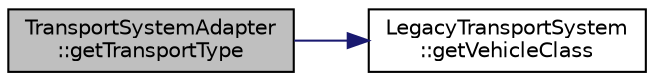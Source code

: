digraph "TransportSystemAdapter::getTransportType"
{
 // LATEX_PDF_SIZE
  edge [fontname="Helvetica",fontsize="10",labelfontname="Helvetica",labelfontsize="10"];
  node [fontname="Helvetica",fontsize="10",shape=record];
  rankdir="LR";
  Node1 [label="TransportSystemAdapter\l::getTransportType",height=0.2,width=0.4,color="black", fillcolor="grey75", style="filled", fontcolor="black",tooltip="Gets the transport type from legacy system."];
  Node1 -> Node2 [color="midnightblue",fontsize="10",style="solid",fontname="Helvetica"];
  Node2 [label="LegacyTransportSystem\l::getVehicleClass",height=0.2,width=0.4,color="black", fillcolor="white", style="filled",URL="$classLegacyTransportSystem.html#a826e41a6e56c564fbf99750640275144",tooltip="Gets the vehicle classification."];
}

